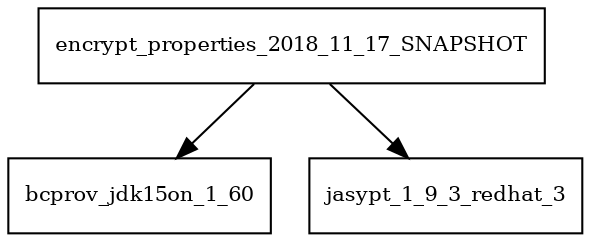digraph encrypt_properties_2018_11_17_SNAPSHOT_dependencies {
  node [shape = box, fontsize=10.0];
  encrypt_properties_2018_11_17_SNAPSHOT -> bcprov_jdk15on_1_60;
  encrypt_properties_2018_11_17_SNAPSHOT -> jasypt_1_9_3_redhat_3;
}
